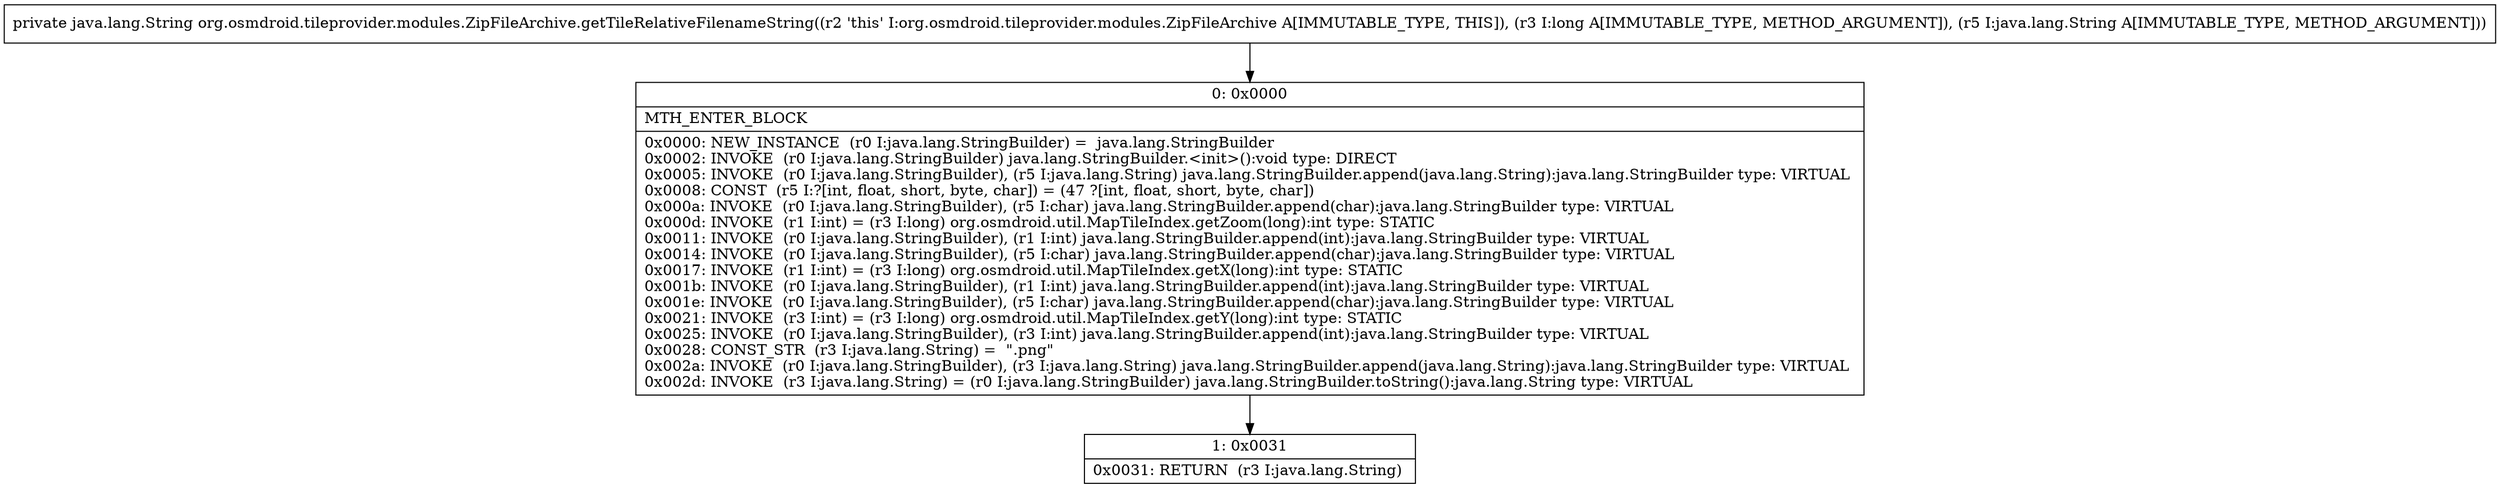digraph "CFG fororg.osmdroid.tileprovider.modules.ZipFileArchive.getTileRelativeFilenameString(JLjava\/lang\/String;)Ljava\/lang\/String;" {
Node_0 [shape=record,label="{0\:\ 0x0000|MTH_ENTER_BLOCK\l|0x0000: NEW_INSTANCE  (r0 I:java.lang.StringBuilder) =  java.lang.StringBuilder \l0x0002: INVOKE  (r0 I:java.lang.StringBuilder) java.lang.StringBuilder.\<init\>():void type: DIRECT \l0x0005: INVOKE  (r0 I:java.lang.StringBuilder), (r5 I:java.lang.String) java.lang.StringBuilder.append(java.lang.String):java.lang.StringBuilder type: VIRTUAL \l0x0008: CONST  (r5 I:?[int, float, short, byte, char]) = (47 ?[int, float, short, byte, char]) \l0x000a: INVOKE  (r0 I:java.lang.StringBuilder), (r5 I:char) java.lang.StringBuilder.append(char):java.lang.StringBuilder type: VIRTUAL \l0x000d: INVOKE  (r1 I:int) = (r3 I:long) org.osmdroid.util.MapTileIndex.getZoom(long):int type: STATIC \l0x0011: INVOKE  (r0 I:java.lang.StringBuilder), (r1 I:int) java.lang.StringBuilder.append(int):java.lang.StringBuilder type: VIRTUAL \l0x0014: INVOKE  (r0 I:java.lang.StringBuilder), (r5 I:char) java.lang.StringBuilder.append(char):java.lang.StringBuilder type: VIRTUAL \l0x0017: INVOKE  (r1 I:int) = (r3 I:long) org.osmdroid.util.MapTileIndex.getX(long):int type: STATIC \l0x001b: INVOKE  (r0 I:java.lang.StringBuilder), (r1 I:int) java.lang.StringBuilder.append(int):java.lang.StringBuilder type: VIRTUAL \l0x001e: INVOKE  (r0 I:java.lang.StringBuilder), (r5 I:char) java.lang.StringBuilder.append(char):java.lang.StringBuilder type: VIRTUAL \l0x0021: INVOKE  (r3 I:int) = (r3 I:long) org.osmdroid.util.MapTileIndex.getY(long):int type: STATIC \l0x0025: INVOKE  (r0 I:java.lang.StringBuilder), (r3 I:int) java.lang.StringBuilder.append(int):java.lang.StringBuilder type: VIRTUAL \l0x0028: CONST_STR  (r3 I:java.lang.String) =  \".png\" \l0x002a: INVOKE  (r0 I:java.lang.StringBuilder), (r3 I:java.lang.String) java.lang.StringBuilder.append(java.lang.String):java.lang.StringBuilder type: VIRTUAL \l0x002d: INVOKE  (r3 I:java.lang.String) = (r0 I:java.lang.StringBuilder) java.lang.StringBuilder.toString():java.lang.String type: VIRTUAL \l}"];
Node_1 [shape=record,label="{1\:\ 0x0031|0x0031: RETURN  (r3 I:java.lang.String) \l}"];
MethodNode[shape=record,label="{private java.lang.String org.osmdroid.tileprovider.modules.ZipFileArchive.getTileRelativeFilenameString((r2 'this' I:org.osmdroid.tileprovider.modules.ZipFileArchive A[IMMUTABLE_TYPE, THIS]), (r3 I:long A[IMMUTABLE_TYPE, METHOD_ARGUMENT]), (r5 I:java.lang.String A[IMMUTABLE_TYPE, METHOD_ARGUMENT])) }"];
MethodNode -> Node_0;
Node_0 -> Node_1;
}

